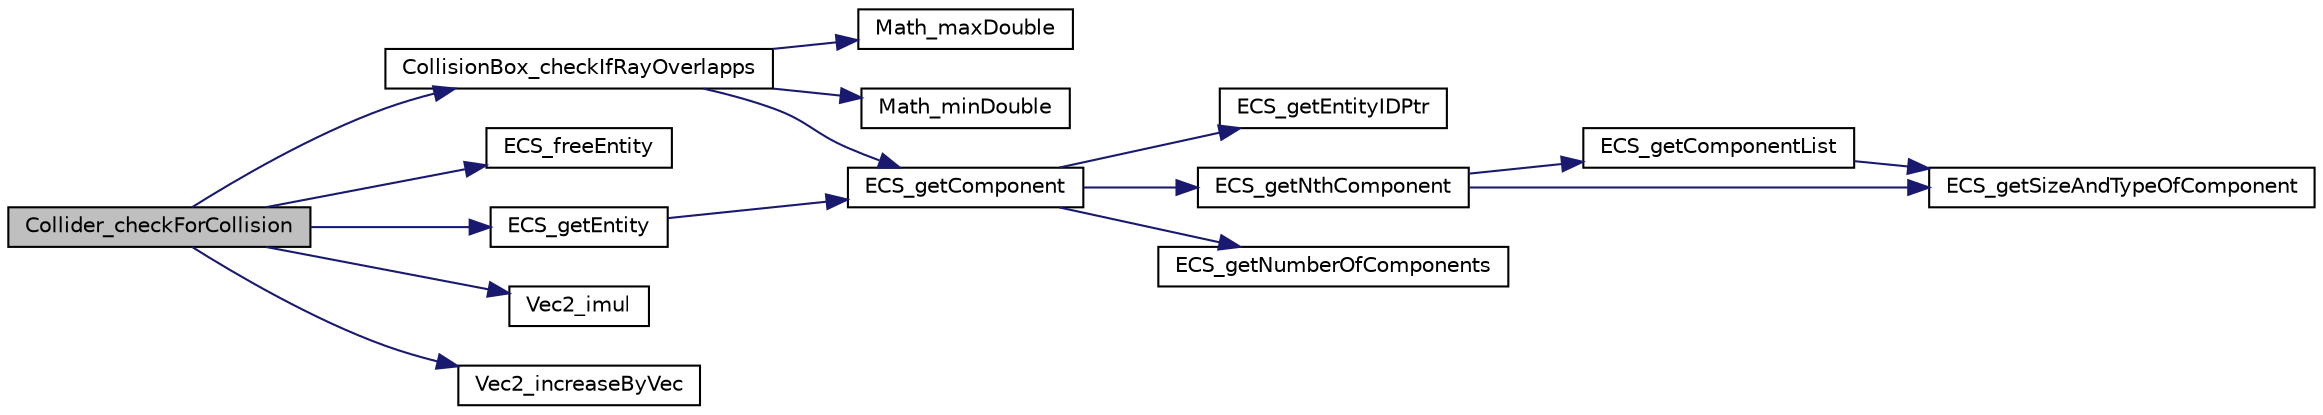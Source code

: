 digraph "Collider_checkForCollision"
{
 // LATEX_PDF_SIZE
  edge [fontname="Helvetica",fontsize="10",labelfontname="Helvetica",labelfontsize="10"];
  node [fontname="Helvetica",fontsize="10",shape=record];
  rankdir="LR";
  Node1 [label="Collider_checkForCollision",height=0.2,width=0.4,color="black", fillcolor="grey75", style="filled", fontcolor="black",tooltip=" "];
  Node1 -> Node2 [color="midnightblue",fontsize="10",style="solid"];
  Node2 [label="CollisionBox_checkIfRayOverlapps",height=0.2,width=0.4,color="black", fillcolor="white", style="filled",URL="$_collision_box_systems_8c.html#a7df0444e4d49678e516b8e8b8c8c2884",tooltip=" "];
  Node2 -> Node3 [color="midnightblue",fontsize="10",style="solid"];
  Node3 [label="ECS_getComponent",height=0.2,width=0.4,color="black", fillcolor="white", style="filled",URL="$_e_c_s_8c.html#aed416a426c4e471a5203374cf03ea86f",tooltip=" "];
  Node3 -> Node4 [color="midnightblue",fontsize="10",style="solid"];
  Node4 [label="ECS_getEntityIDPtr",height=0.2,width=0.4,color="black", fillcolor="white", style="filled",URL="$_e_c_s_8c.html#aca802be6fd112425bb560ef0272c99d8",tooltip=" "];
  Node3 -> Node5 [color="midnightblue",fontsize="10",style="solid"];
  Node5 [label="ECS_getNthComponent",height=0.2,width=0.4,color="black", fillcolor="white", style="filled",URL="$_e_c_s_8c.html#a502db47e783a46764a323c04c4a4f42c",tooltip=" "];
  Node5 -> Node6 [color="midnightblue",fontsize="10",style="solid"];
  Node6 [label="ECS_getComponentList",height=0.2,width=0.4,color="black", fillcolor="white", style="filled",URL="$_e_c_s_8c.html#a7d1878011294407e746f9c5300cde210",tooltip=" "];
  Node6 -> Node7 [color="midnightblue",fontsize="10",style="solid"];
  Node7 [label="ECS_getSizeAndTypeOfComponent",height=0.2,width=0.4,color="black", fillcolor="white", style="filled",URL="$_e_c_s_8c.html#abbd0af0b96da7d9033e545d9204fd371",tooltip=" "];
  Node5 -> Node7 [color="midnightblue",fontsize="10",style="solid"];
  Node3 -> Node8 [color="midnightblue",fontsize="10",style="solid"];
  Node8 [label="ECS_getNumberOfComponents",height=0.2,width=0.4,color="black", fillcolor="white", style="filled",URL="$_e_c_s_8c.html#a631bfc25a33ae6773eb9173dc568b138",tooltip=" "];
  Node2 -> Node9 [color="midnightblue",fontsize="10",style="solid"];
  Node9 [label="Math_maxDouble",height=0.2,width=0.4,color="black", fillcolor="white", style="filled",URL="$_math_8c.html#a2529ff518191b625dbfe90455b19b473",tooltip=" "];
  Node2 -> Node10 [color="midnightblue",fontsize="10",style="solid"];
  Node10 [label="Math_minDouble",height=0.2,width=0.4,color="black", fillcolor="white", style="filled",URL="$_math_8c.html#a282b93bbff5f6476a085d93c74d22f4c",tooltip=" "];
  Node1 -> Node11 [color="midnightblue",fontsize="10",style="solid"];
  Node11 [label="ECS_freeEntity",height=0.2,width=0.4,color="black", fillcolor="white", style="filled",URL="$_e_c_s_8c.html#a42aef0c5363771d491bc60b86c2cc642",tooltip=" "];
  Node1 -> Node12 [color="midnightblue",fontsize="10",style="solid"];
  Node12 [label="ECS_getEntity",height=0.2,width=0.4,color="black", fillcolor="white", style="filled",URL="$_e_c_s_8c.html#a9c56e4a452bdea39ebee813646ecee83",tooltip=" "];
  Node12 -> Node3 [color="midnightblue",fontsize="10",style="solid"];
  Node1 -> Node13 [color="midnightblue",fontsize="10",style="solid"];
  Node13 [label="Vec2_imul",height=0.2,width=0.4,color="black", fillcolor="white", style="filled",URL="$_math_8c.html#a4083bb184a1e4f0cb982bbf6e2726332",tooltip=" "];
  Node1 -> Node14 [color="midnightblue",fontsize="10",style="solid"];
  Node14 [label="Vec2_increaseByVec",height=0.2,width=0.4,color="black", fillcolor="white", style="filled",URL="$_math_8c.html#a04d11c02df95f77862b719826c5515cf",tooltip=" "];
}
